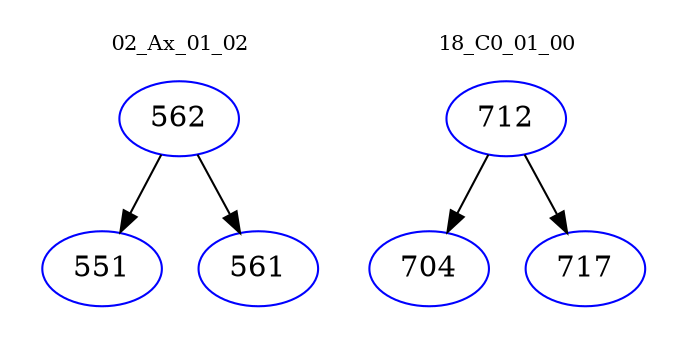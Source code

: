 digraph{
subgraph cluster_0 {
color = white
label = "02_Ax_01_02";
fontsize=10;
T0_562 [label="562", color="blue"]
T0_562 -> T0_551 [color="black"]
T0_551 [label="551", color="blue"]
T0_562 -> T0_561 [color="black"]
T0_561 [label="561", color="blue"]
}
subgraph cluster_1 {
color = white
label = "18_C0_01_00";
fontsize=10;
T1_712 [label="712", color="blue"]
T1_712 -> T1_704 [color="black"]
T1_704 [label="704", color="blue"]
T1_712 -> T1_717 [color="black"]
T1_717 [label="717", color="blue"]
}
}
